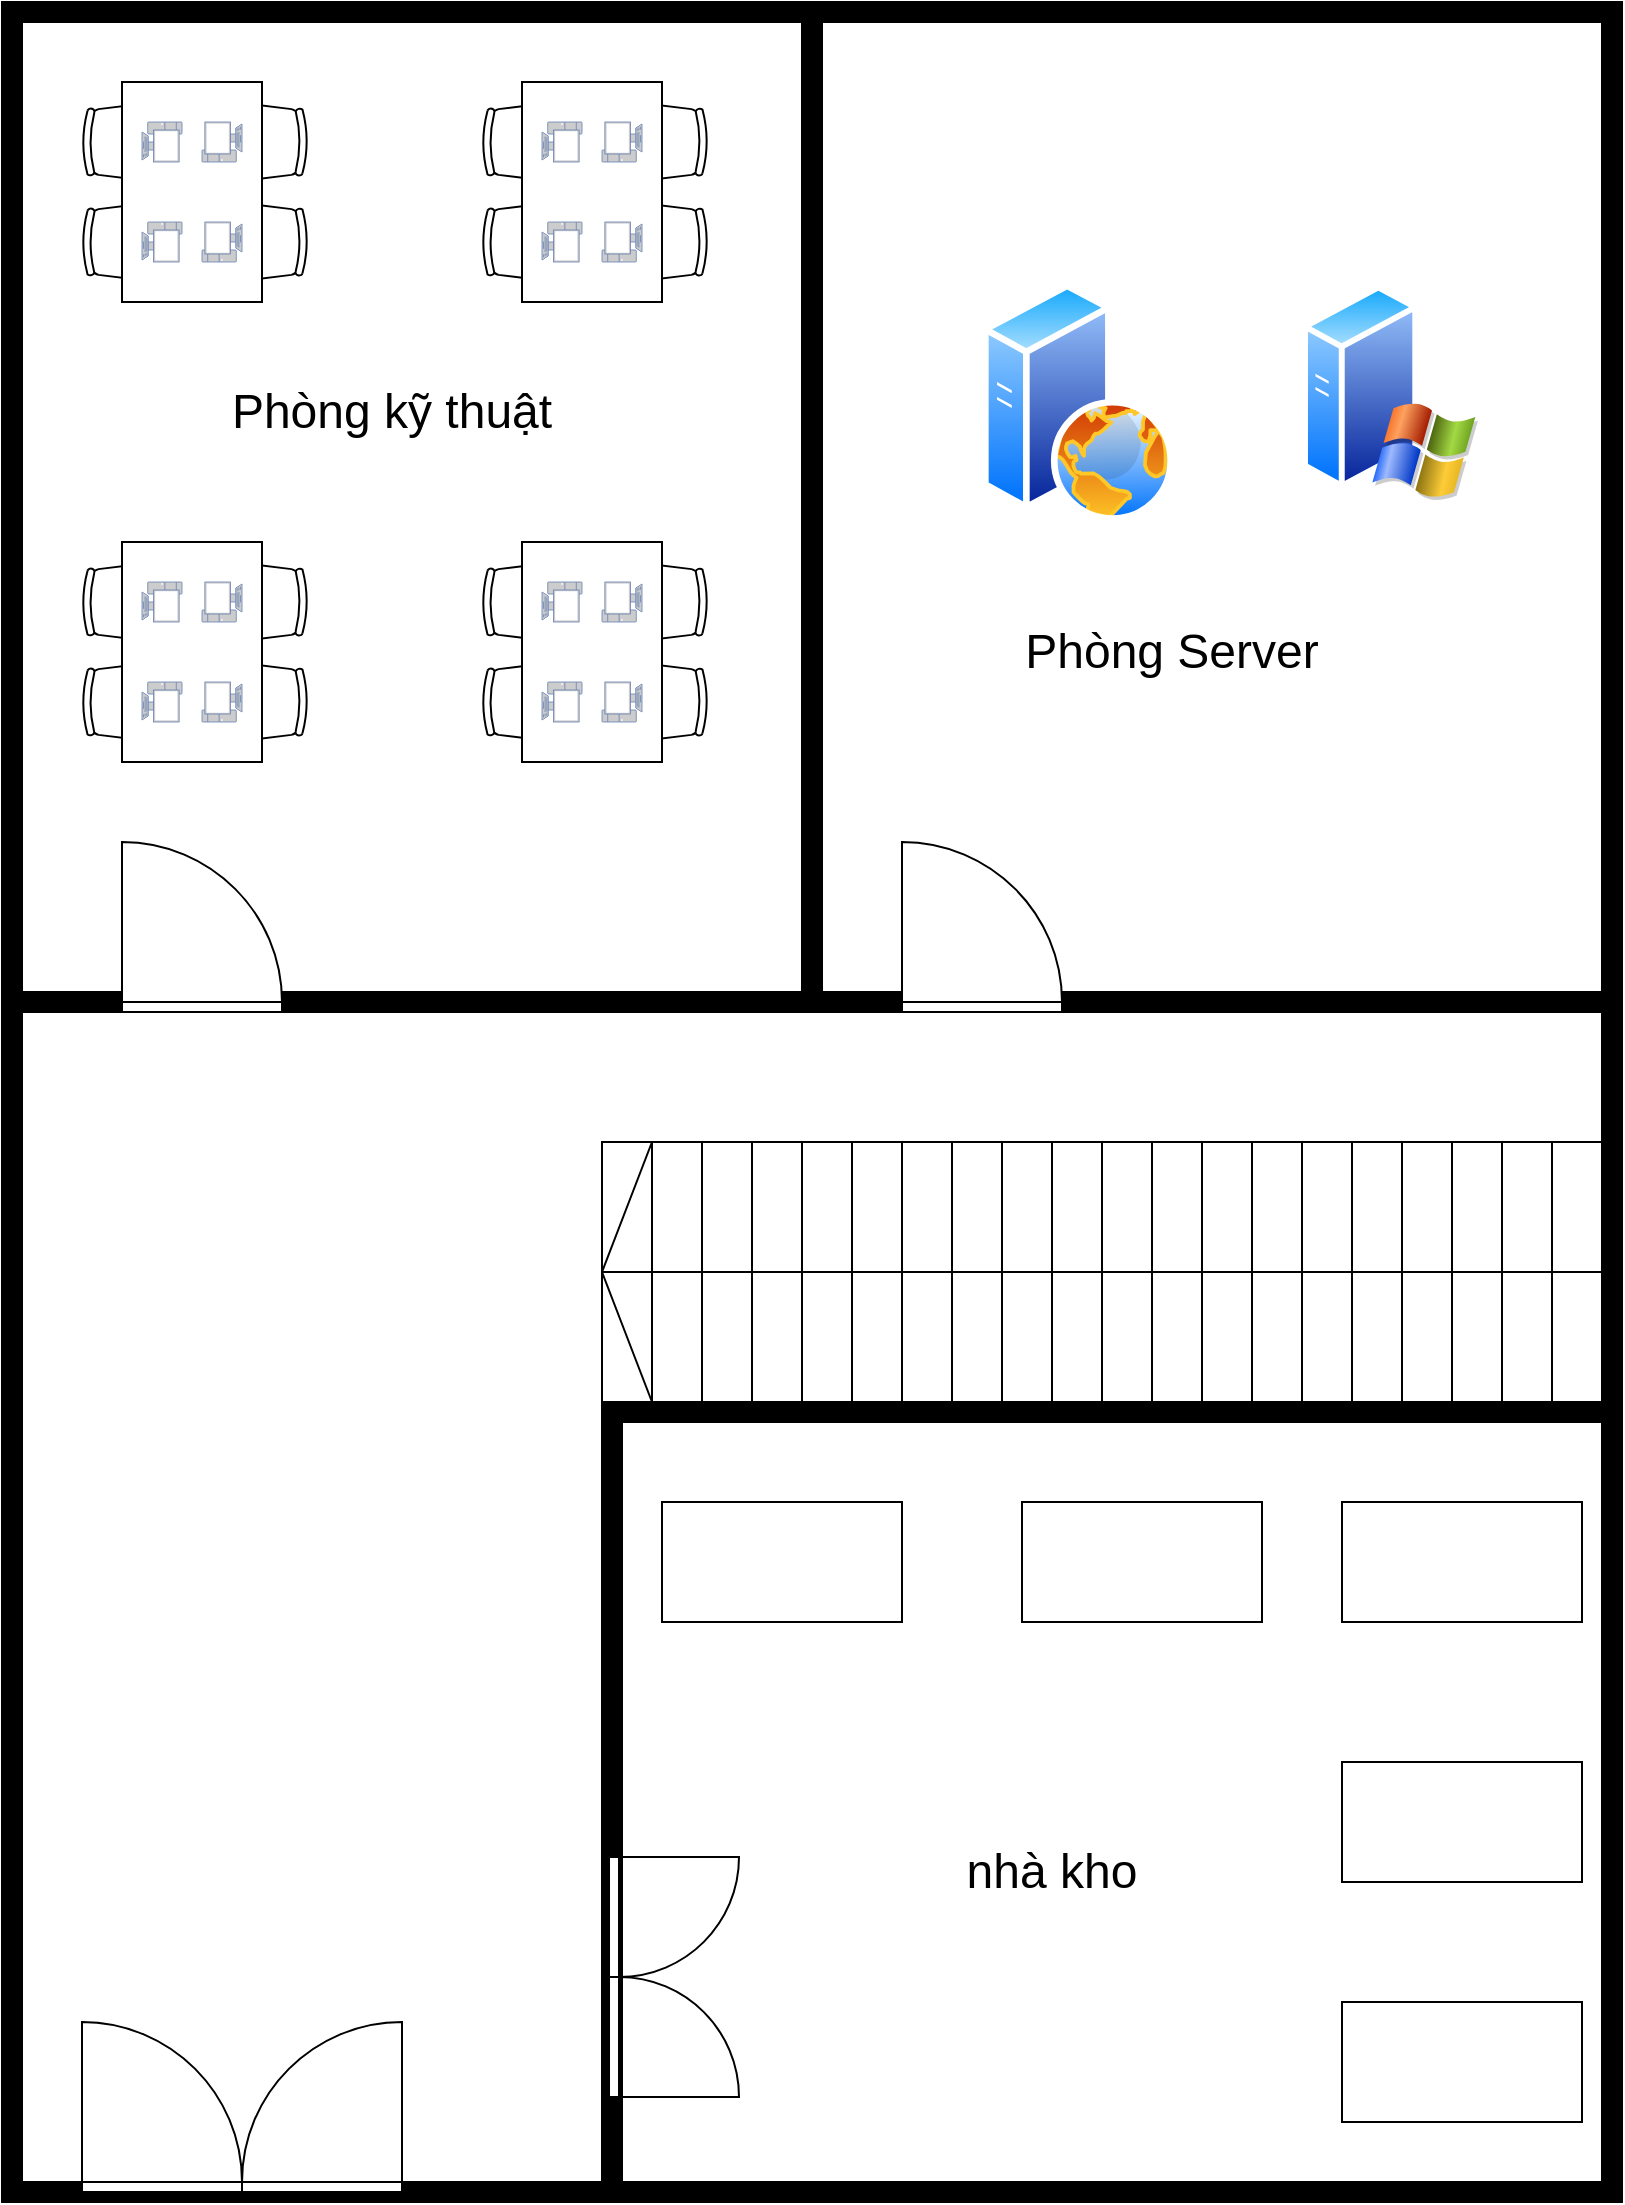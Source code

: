 <mxfile version="13.8.2" type="github">
  <diagram name="Page-1" id="55a83fd1-7818-8e21-69c5-c3457e3827bb">
    <mxGraphModel dx="1447" dy="820" grid="1" gridSize="10" guides="1" tooltips="1" connect="1" arrows="1" fold="1" page="1" pageScale="1" pageWidth="1100" pageHeight="850" background="#ffffff" math="0" shadow="0">
      <root>
        <mxCell id="0" />
        <mxCell id="1" parent="0" />
        <mxCell id="tmSESLknqCdW8lLQChCC-75" value="" style="verticalLabelPosition=bottom;html=1;verticalAlign=top;align=center;shape=mxgraph.floorplan.room;fillColor=#000000;" vertex="1" parent="1">
          <mxGeometry x="100" y="100" width="810" height="1100" as="geometry" />
        </mxCell>
        <mxCell id="tmSESLknqCdW8lLQChCC-78" value="" style="verticalLabelPosition=bottom;html=1;verticalAlign=top;align=center;shape=mxgraph.floorplan.wall;fillColor=#000000;direction=south;" vertex="1" parent="1">
          <mxGeometry x="500" y="100" width="10" height="500" as="geometry" />
        </mxCell>
        <mxCell id="tmSESLknqCdW8lLQChCC-79" value="" style="verticalLabelPosition=bottom;html=1;verticalAlign=top;align=center;shape=mxgraph.floorplan.wall;fillColor=#000000;" vertex="1" parent="1">
          <mxGeometry x="240" y="595" width="270" height="10" as="geometry" />
        </mxCell>
        <mxCell id="tmSESLknqCdW8lLQChCC-80" value="" style="verticalLabelPosition=bottom;html=1;verticalAlign=top;align=center;shape=mxgraph.floorplan.wall;fillColor=#000000;" vertex="1" parent="1">
          <mxGeometry x="110" y="575" width="50" height="50" as="geometry" />
        </mxCell>
        <mxCell id="tmSESLknqCdW8lLQChCC-81" value="" style="verticalLabelPosition=bottom;html=1;verticalAlign=top;align=center;shape=mxgraph.floorplan.doorRight;aspect=fixed;rotation=-180;" vertex="1" parent="1">
          <mxGeometry x="160" y="520" width="80" height="85" as="geometry" />
        </mxCell>
        <mxCell id="tmSESLknqCdW8lLQChCC-91" value="" style="verticalLabelPosition=bottom;html=1;verticalAlign=top;align=center;shape=mxgraph.floorplan.wall;fillColor=#000000;" vertex="1" parent="1">
          <mxGeometry x="630" y="595" width="270" height="10" as="geometry" />
        </mxCell>
        <mxCell id="tmSESLknqCdW8lLQChCC-92" value="" style="verticalLabelPosition=bottom;html=1;verticalAlign=top;align=center;shape=mxgraph.floorplan.wall;fillColor=#000000;" vertex="1" parent="1">
          <mxGeometry x="500" y="575" width="50" height="50" as="geometry" />
        </mxCell>
        <mxCell id="tmSESLknqCdW8lLQChCC-93" value="" style="verticalLabelPosition=bottom;html=1;verticalAlign=top;align=center;shape=mxgraph.floorplan.doorRight;aspect=fixed;rotation=-180;" vertex="1" parent="1">
          <mxGeometry x="550" y="520" width="80" height="85" as="geometry" />
        </mxCell>
        <mxCell id="tmSESLknqCdW8lLQChCC-94" value="" style="verticalLabelPosition=bottom;html=1;verticalAlign=top;align=center;shape=mxgraph.floorplan.wall;fillColor=#000000;" vertex="1" parent="1">
          <mxGeometry x="400" y="800" width="500" height="10" as="geometry" />
        </mxCell>
        <mxCell id="tmSESLknqCdW8lLQChCC-95" value="" style="verticalLabelPosition=bottom;html=1;verticalAlign=top;align=center;shape=mxgraph.floorplan.wall;fillColor=#000000;direction=south;" vertex="1" parent="1">
          <mxGeometry x="400" y="800" width="10" height="400" as="geometry" />
        </mxCell>
        <mxCell id="tmSESLknqCdW8lLQChCC-96" value="" style="verticalLabelPosition=bottom;html=1;verticalAlign=top;align=center;shape=mxgraph.floorplan.doorDouble;aspect=fixed;rotation=-180;" vertex="1" parent="1">
          <mxGeometry x="140" y="1110" width="160" height="85" as="geometry" />
        </mxCell>
        <mxCell id="tmSESLknqCdW8lLQChCC-97" value="" style="verticalLabelPosition=bottom;html=1;verticalAlign=top;align=center;shape=mxgraph.floorplan.doorDouble;aspect=fixed;rotation=-90;" vertex="1" parent="1">
          <mxGeometry x="375.38" y="1055.63" width="120" height="63.75" as="geometry" />
        </mxCell>
        <mxCell id="tmSESLknqCdW8lLQChCC-98" value="" style="verticalLabelPosition=bottom;html=1;verticalAlign=top;align=center;shape=mxgraph.floorplan.stairs;rotation=-180;" vertex="1" parent="1">
          <mxGeometry x="400" y="670" width="500" height="130" as="geometry" />
        </mxCell>
        <mxCell id="tmSESLknqCdW8lLQChCC-101" value="" style="rounded=0;whiteSpace=wrap;html=1;" vertex="1" parent="1">
          <mxGeometry x="770" y="980" width="120" height="60" as="geometry" />
        </mxCell>
        <mxCell id="tmSESLknqCdW8lLQChCC-102" value="" style="rounded=0;whiteSpace=wrap;html=1;" vertex="1" parent="1">
          <mxGeometry x="770" y="1100" width="120" height="60" as="geometry" />
        </mxCell>
        <mxCell id="tmSESLknqCdW8lLQChCC-105" value="" style="rounded=0;whiteSpace=wrap;html=1;" vertex="1" parent="1">
          <mxGeometry x="770" y="850" width="120" height="60" as="geometry" />
        </mxCell>
        <mxCell id="tmSESLknqCdW8lLQChCC-106" value="" style="rounded=0;whiteSpace=wrap;html=1;" vertex="1" parent="1">
          <mxGeometry x="430" y="850" width="120" height="60" as="geometry" />
        </mxCell>
        <mxCell id="tmSESLknqCdW8lLQChCC-107" value="" style="rounded=0;whiteSpace=wrap;html=1;" vertex="1" parent="1">
          <mxGeometry x="610" y="850" width="120" height="60" as="geometry" />
        </mxCell>
        <mxCell id="tmSESLknqCdW8lLQChCC-110" value="&lt;font style=&quot;font-size: 24px&quot;&gt;nhà kho&lt;/font&gt;" style="text;html=1;strokeColor=none;fillColor=none;align=center;verticalAlign=middle;whiteSpace=wrap;rounded=0;" vertex="1" parent="1">
          <mxGeometry x="520" y="990" width="210" height="90" as="geometry" />
        </mxCell>
        <mxCell id="tmSESLknqCdW8lLQChCC-163" value="" style="group" vertex="1" connectable="0" parent="1">
          <mxGeometry x="140" y="140" width="113" height="110" as="geometry" />
        </mxCell>
        <mxCell id="tmSESLknqCdW8lLQChCC-149" value="" style="verticalLabelPosition=bottom;html=1;verticalAlign=top;align=center;shape=mxgraph.floorplan.office_chair;shadow=0;direction=north;" vertex="1" parent="tmSESLknqCdW8lLQChCC-163">
          <mxGeometry y="60" width="43" height="40" as="geometry" />
        </mxCell>
        <mxCell id="tmSESLknqCdW8lLQChCC-150" value="" style="verticalLabelPosition=bottom;html=1;verticalAlign=top;align=center;shape=mxgraph.floorplan.office_chair;shadow=0;direction=south;" vertex="1" parent="tmSESLknqCdW8lLQChCC-163">
          <mxGeometry x="70" y="60" width="43" height="40" as="geometry" />
        </mxCell>
        <mxCell id="tmSESLknqCdW8lLQChCC-143" value="" style="verticalLabelPosition=bottom;html=1;verticalAlign=top;align=center;shape=mxgraph.floorplan.office_chair;shadow=0;direction=north;" vertex="1" parent="tmSESLknqCdW8lLQChCC-163">
          <mxGeometry y="10" width="43" height="40" as="geometry" />
        </mxCell>
        <mxCell id="tmSESLknqCdW8lLQChCC-144" value="" style="verticalLabelPosition=bottom;html=1;verticalAlign=top;align=center;shape=mxgraph.floorplan.office_chair;shadow=0;direction=south;" vertex="1" parent="tmSESLknqCdW8lLQChCC-163">
          <mxGeometry x="70" y="10" width="43" height="40" as="geometry" />
        </mxCell>
        <mxCell id="tmSESLknqCdW8lLQChCC-147" value="" style="shape=rect;shadow=0;direction=south;" vertex="1" parent="tmSESLknqCdW8lLQChCC-163">
          <mxGeometry x="20" width="70" height="110" as="geometry" />
        </mxCell>
        <mxCell id="tmSESLknqCdW8lLQChCC-182" value="" style="fontColor=#0066CC;verticalAlign=top;verticalLabelPosition=bottom;labelPosition=center;align=center;html=1;outlineConnect=0;fillColor=#CCCCCC;strokeColor=#6881B3;gradientColor=none;gradientDirection=north;strokeWidth=2;shape=mxgraph.networks.pc;rotation=-180;direction=south;" vertex="1" parent="tmSESLknqCdW8lLQChCC-163">
          <mxGeometry x="60" y="20" width="20" height="20" as="geometry" />
        </mxCell>
        <mxCell id="tmSESLknqCdW8lLQChCC-183" value="" style="fontColor=#0066CC;verticalAlign=top;verticalLabelPosition=bottom;labelPosition=center;align=center;html=1;outlineConnect=0;fillColor=#CCCCCC;strokeColor=#6881B3;gradientColor=none;gradientDirection=north;strokeWidth=2;shape=mxgraph.networks.pc;rotation=-180;direction=south;" vertex="1" parent="tmSESLknqCdW8lLQChCC-163">
          <mxGeometry x="60" y="70" width="20" height="20" as="geometry" />
        </mxCell>
        <mxCell id="tmSESLknqCdW8lLQChCC-184" value="" style="fontColor=#0066CC;verticalAlign=top;verticalLabelPosition=bottom;labelPosition=center;align=center;html=1;outlineConnect=0;fillColor=#CCCCCC;strokeColor=#6881B3;gradientColor=none;gradientDirection=north;strokeWidth=2;shape=mxgraph.networks.pc;rotation=0;direction=south;" vertex="1" parent="tmSESLknqCdW8lLQChCC-163">
          <mxGeometry x="30" y="70" width="20" height="20" as="geometry" />
        </mxCell>
        <mxCell id="tmSESLknqCdW8lLQChCC-185" value="" style="fontColor=#0066CC;verticalAlign=top;verticalLabelPosition=bottom;labelPosition=center;align=center;html=1;outlineConnect=0;fillColor=#CCCCCC;strokeColor=#6881B3;gradientColor=none;gradientDirection=north;strokeWidth=2;shape=mxgraph.networks.pc;rotation=0;direction=south;" vertex="1" parent="tmSESLknqCdW8lLQChCC-163">
          <mxGeometry x="30" y="20" width="20" height="20" as="geometry" />
        </mxCell>
        <mxCell id="tmSESLknqCdW8lLQChCC-187" value="" style="group" vertex="1" connectable="0" parent="1">
          <mxGeometry x="140" y="370" width="113" height="110" as="geometry" />
        </mxCell>
        <mxCell id="tmSESLknqCdW8lLQChCC-188" value="" style="verticalLabelPosition=bottom;html=1;verticalAlign=top;align=center;shape=mxgraph.floorplan.office_chair;shadow=0;direction=north;" vertex="1" parent="tmSESLknqCdW8lLQChCC-187">
          <mxGeometry y="60" width="43" height="40" as="geometry" />
        </mxCell>
        <mxCell id="tmSESLknqCdW8lLQChCC-189" value="" style="verticalLabelPosition=bottom;html=1;verticalAlign=top;align=center;shape=mxgraph.floorplan.office_chair;shadow=0;direction=south;" vertex="1" parent="tmSESLknqCdW8lLQChCC-187">
          <mxGeometry x="70" y="60" width="43" height="40" as="geometry" />
        </mxCell>
        <mxCell id="tmSESLknqCdW8lLQChCC-190" value="" style="verticalLabelPosition=bottom;html=1;verticalAlign=top;align=center;shape=mxgraph.floorplan.office_chair;shadow=0;direction=north;" vertex="1" parent="tmSESLknqCdW8lLQChCC-187">
          <mxGeometry y="10" width="43" height="40" as="geometry" />
        </mxCell>
        <mxCell id="tmSESLknqCdW8lLQChCC-191" value="" style="verticalLabelPosition=bottom;html=1;verticalAlign=top;align=center;shape=mxgraph.floorplan.office_chair;shadow=0;direction=south;" vertex="1" parent="tmSESLknqCdW8lLQChCC-187">
          <mxGeometry x="70" y="10" width="43" height="40" as="geometry" />
        </mxCell>
        <mxCell id="tmSESLknqCdW8lLQChCC-192" value="" style="shape=rect;shadow=0;direction=south;" vertex="1" parent="tmSESLknqCdW8lLQChCC-187">
          <mxGeometry x="20" width="70" height="110" as="geometry" />
        </mxCell>
        <mxCell id="tmSESLknqCdW8lLQChCC-193" value="" style="fontColor=#0066CC;verticalAlign=top;verticalLabelPosition=bottom;labelPosition=center;align=center;html=1;outlineConnect=0;fillColor=#CCCCCC;strokeColor=#6881B3;gradientColor=none;gradientDirection=north;strokeWidth=2;shape=mxgraph.networks.pc;rotation=-180;direction=south;" vertex="1" parent="tmSESLknqCdW8lLQChCC-187">
          <mxGeometry x="60" y="20" width="20" height="20" as="geometry" />
        </mxCell>
        <mxCell id="tmSESLknqCdW8lLQChCC-194" value="" style="fontColor=#0066CC;verticalAlign=top;verticalLabelPosition=bottom;labelPosition=center;align=center;html=1;outlineConnect=0;fillColor=#CCCCCC;strokeColor=#6881B3;gradientColor=none;gradientDirection=north;strokeWidth=2;shape=mxgraph.networks.pc;rotation=-180;direction=south;" vertex="1" parent="tmSESLknqCdW8lLQChCC-187">
          <mxGeometry x="60" y="70" width="20" height="20" as="geometry" />
        </mxCell>
        <mxCell id="tmSESLknqCdW8lLQChCC-195" value="" style="fontColor=#0066CC;verticalAlign=top;verticalLabelPosition=bottom;labelPosition=center;align=center;html=1;outlineConnect=0;fillColor=#CCCCCC;strokeColor=#6881B3;gradientColor=none;gradientDirection=north;strokeWidth=2;shape=mxgraph.networks.pc;rotation=0;direction=south;" vertex="1" parent="tmSESLknqCdW8lLQChCC-187">
          <mxGeometry x="30" y="70" width="20" height="20" as="geometry" />
        </mxCell>
        <mxCell id="tmSESLknqCdW8lLQChCC-196" value="" style="fontColor=#0066CC;verticalAlign=top;verticalLabelPosition=bottom;labelPosition=center;align=center;html=1;outlineConnect=0;fillColor=#CCCCCC;strokeColor=#6881B3;gradientColor=none;gradientDirection=north;strokeWidth=2;shape=mxgraph.networks.pc;rotation=0;direction=south;" vertex="1" parent="tmSESLknqCdW8lLQChCC-187">
          <mxGeometry x="30" y="20" width="20" height="20" as="geometry" />
        </mxCell>
        <mxCell id="tmSESLknqCdW8lLQChCC-197" value="" style="group" vertex="1" connectable="0" parent="1">
          <mxGeometry x="340" y="140" width="113" height="110" as="geometry" />
        </mxCell>
        <mxCell id="tmSESLknqCdW8lLQChCC-198" value="" style="verticalLabelPosition=bottom;html=1;verticalAlign=top;align=center;shape=mxgraph.floorplan.office_chair;shadow=0;direction=north;" vertex="1" parent="tmSESLknqCdW8lLQChCC-197">
          <mxGeometry y="60" width="43" height="40" as="geometry" />
        </mxCell>
        <mxCell id="tmSESLknqCdW8lLQChCC-199" value="" style="verticalLabelPosition=bottom;html=1;verticalAlign=top;align=center;shape=mxgraph.floorplan.office_chair;shadow=0;direction=south;" vertex="1" parent="tmSESLknqCdW8lLQChCC-197">
          <mxGeometry x="70" y="60" width="43" height="40" as="geometry" />
        </mxCell>
        <mxCell id="tmSESLknqCdW8lLQChCC-200" value="" style="verticalLabelPosition=bottom;html=1;verticalAlign=top;align=center;shape=mxgraph.floorplan.office_chair;shadow=0;direction=north;" vertex="1" parent="tmSESLknqCdW8lLQChCC-197">
          <mxGeometry y="10" width="43" height="40" as="geometry" />
        </mxCell>
        <mxCell id="tmSESLknqCdW8lLQChCC-201" value="" style="verticalLabelPosition=bottom;html=1;verticalAlign=top;align=center;shape=mxgraph.floorplan.office_chair;shadow=0;direction=south;" vertex="1" parent="tmSESLknqCdW8lLQChCC-197">
          <mxGeometry x="70" y="10" width="43" height="40" as="geometry" />
        </mxCell>
        <mxCell id="tmSESLknqCdW8lLQChCC-202" value="" style="shape=rect;shadow=0;direction=south;" vertex="1" parent="tmSESLknqCdW8lLQChCC-197">
          <mxGeometry x="20" width="70" height="110" as="geometry" />
        </mxCell>
        <mxCell id="tmSESLknqCdW8lLQChCC-203" value="" style="fontColor=#0066CC;verticalAlign=top;verticalLabelPosition=bottom;labelPosition=center;align=center;html=1;outlineConnect=0;fillColor=#CCCCCC;strokeColor=#6881B3;gradientColor=none;gradientDirection=north;strokeWidth=2;shape=mxgraph.networks.pc;rotation=-180;direction=south;" vertex="1" parent="tmSESLknqCdW8lLQChCC-197">
          <mxGeometry x="60" y="20" width="20" height="20" as="geometry" />
        </mxCell>
        <mxCell id="tmSESLknqCdW8lLQChCC-204" value="" style="fontColor=#0066CC;verticalAlign=top;verticalLabelPosition=bottom;labelPosition=center;align=center;html=1;outlineConnect=0;fillColor=#CCCCCC;strokeColor=#6881B3;gradientColor=none;gradientDirection=north;strokeWidth=2;shape=mxgraph.networks.pc;rotation=-180;direction=south;" vertex="1" parent="tmSESLknqCdW8lLQChCC-197">
          <mxGeometry x="60" y="70" width="20" height="20" as="geometry" />
        </mxCell>
        <mxCell id="tmSESLknqCdW8lLQChCC-205" value="" style="fontColor=#0066CC;verticalAlign=top;verticalLabelPosition=bottom;labelPosition=center;align=center;html=1;outlineConnect=0;fillColor=#CCCCCC;strokeColor=#6881B3;gradientColor=none;gradientDirection=north;strokeWidth=2;shape=mxgraph.networks.pc;rotation=0;direction=south;" vertex="1" parent="tmSESLknqCdW8lLQChCC-197">
          <mxGeometry x="30" y="70" width="20" height="20" as="geometry" />
        </mxCell>
        <mxCell id="tmSESLknqCdW8lLQChCC-206" value="" style="fontColor=#0066CC;verticalAlign=top;verticalLabelPosition=bottom;labelPosition=center;align=center;html=1;outlineConnect=0;fillColor=#CCCCCC;strokeColor=#6881B3;gradientColor=none;gradientDirection=north;strokeWidth=2;shape=mxgraph.networks.pc;rotation=0;direction=south;" vertex="1" parent="tmSESLknqCdW8lLQChCC-197">
          <mxGeometry x="30" y="20" width="20" height="20" as="geometry" />
        </mxCell>
        <mxCell id="tmSESLknqCdW8lLQChCC-207" value="" style="group" vertex="1" connectable="0" parent="1">
          <mxGeometry x="340" y="370" width="113" height="180" as="geometry" />
        </mxCell>
        <mxCell id="tmSESLknqCdW8lLQChCC-208" value="" style="verticalLabelPosition=bottom;html=1;verticalAlign=top;align=center;shape=mxgraph.floorplan.office_chair;shadow=0;direction=north;" vertex="1" parent="tmSESLknqCdW8lLQChCC-207">
          <mxGeometry y="60" width="43" height="40" as="geometry" />
        </mxCell>
        <mxCell id="tmSESLknqCdW8lLQChCC-209" value="" style="verticalLabelPosition=bottom;html=1;verticalAlign=top;align=center;shape=mxgraph.floorplan.office_chair;shadow=0;direction=south;" vertex="1" parent="tmSESLknqCdW8lLQChCC-207">
          <mxGeometry x="70" y="60" width="43" height="40" as="geometry" />
        </mxCell>
        <mxCell id="tmSESLknqCdW8lLQChCC-210" value="" style="verticalLabelPosition=bottom;html=1;verticalAlign=top;align=center;shape=mxgraph.floorplan.office_chair;shadow=0;direction=north;" vertex="1" parent="tmSESLknqCdW8lLQChCC-207">
          <mxGeometry y="10" width="43" height="40" as="geometry" />
        </mxCell>
        <mxCell id="tmSESLknqCdW8lLQChCC-211" value="" style="verticalLabelPosition=bottom;html=1;verticalAlign=top;align=center;shape=mxgraph.floorplan.office_chair;shadow=0;direction=south;" vertex="1" parent="tmSESLknqCdW8lLQChCC-207">
          <mxGeometry x="70" y="10" width="43" height="40" as="geometry" />
        </mxCell>
        <mxCell id="tmSESLknqCdW8lLQChCC-212" value="" style="shape=rect;shadow=0;direction=south;" vertex="1" parent="tmSESLknqCdW8lLQChCC-207">
          <mxGeometry x="20" width="70" height="110" as="geometry" />
        </mxCell>
        <mxCell id="tmSESLknqCdW8lLQChCC-213" value="" style="fontColor=#0066CC;verticalAlign=top;verticalLabelPosition=bottom;labelPosition=center;align=center;html=1;outlineConnect=0;fillColor=#CCCCCC;strokeColor=#6881B3;gradientColor=none;gradientDirection=north;strokeWidth=2;shape=mxgraph.networks.pc;rotation=-180;direction=south;" vertex="1" parent="tmSESLknqCdW8lLQChCC-207">
          <mxGeometry x="60" y="20" width="20" height="20" as="geometry" />
        </mxCell>
        <mxCell id="tmSESLknqCdW8lLQChCC-214" value="" style="fontColor=#0066CC;verticalAlign=top;verticalLabelPosition=bottom;labelPosition=center;align=center;html=1;outlineConnect=0;fillColor=#CCCCCC;strokeColor=#6881B3;gradientColor=none;gradientDirection=north;strokeWidth=2;shape=mxgraph.networks.pc;rotation=-180;direction=south;" vertex="1" parent="tmSESLknqCdW8lLQChCC-207">
          <mxGeometry x="60" y="70" width="20" height="20" as="geometry" />
        </mxCell>
        <mxCell id="tmSESLknqCdW8lLQChCC-215" value="" style="fontColor=#0066CC;verticalAlign=top;verticalLabelPosition=bottom;labelPosition=center;align=center;html=1;outlineConnect=0;fillColor=#CCCCCC;strokeColor=#6881B3;gradientColor=none;gradientDirection=north;strokeWidth=2;shape=mxgraph.networks.pc;rotation=0;direction=south;" vertex="1" parent="tmSESLknqCdW8lLQChCC-207">
          <mxGeometry x="30" y="70" width="20" height="20" as="geometry" />
        </mxCell>
        <mxCell id="tmSESLknqCdW8lLQChCC-216" value="" style="fontColor=#0066CC;verticalAlign=top;verticalLabelPosition=bottom;labelPosition=center;align=center;html=1;outlineConnect=0;fillColor=#CCCCCC;strokeColor=#6881B3;gradientColor=none;gradientDirection=north;strokeWidth=2;shape=mxgraph.networks.pc;rotation=0;direction=south;" vertex="1" parent="tmSESLknqCdW8lLQChCC-207">
          <mxGeometry x="30" y="20" width="20" height="20" as="geometry" />
        </mxCell>
        <mxCell id="tmSESLknqCdW8lLQChCC-218" value="&lt;font style=&quot;font-size: 24px&quot;&gt;Phòng kỹ thuật&lt;/font&gt;" style="text;html=1;strokeColor=none;fillColor=none;align=center;verticalAlign=middle;whiteSpace=wrap;rounded=0;" vertex="1" parent="1">
          <mxGeometry x="190" y="260" width="210" height="90" as="geometry" />
        </mxCell>
        <mxCell id="tmSESLknqCdW8lLQChCC-222" value="" style="aspect=fixed;perimeter=ellipsePerimeter;html=1;align=center;shadow=0;dashed=0;spacingTop=3;image;image=img/lib/active_directory/web_server.svg;" vertex="1" parent="1">
          <mxGeometry x="590" y="240" width="96" height="120" as="geometry" />
        </mxCell>
        <mxCell id="tmSESLknqCdW8lLQChCC-227" value="" style="aspect=fixed;perimeter=ellipsePerimeter;html=1;align=center;shadow=0;dashed=0;spacingTop=3;image;image=img/lib/active_directory/windows_server_2.svg;" vertex="1" parent="1">
          <mxGeometry x="750" y="240" width="88" height="110" as="geometry" />
        </mxCell>
        <mxCell id="tmSESLknqCdW8lLQChCC-228" value="&lt;font style=&quot;font-size: 24px&quot;&gt;Phòng Server&lt;/font&gt;" style="text;html=1;strokeColor=none;fillColor=none;align=center;verticalAlign=middle;whiteSpace=wrap;rounded=0;" vertex="1" parent="1">
          <mxGeometry x="580" y="380" width="210" height="90" as="geometry" />
        </mxCell>
      </root>
    </mxGraphModel>
  </diagram>
</mxfile>
